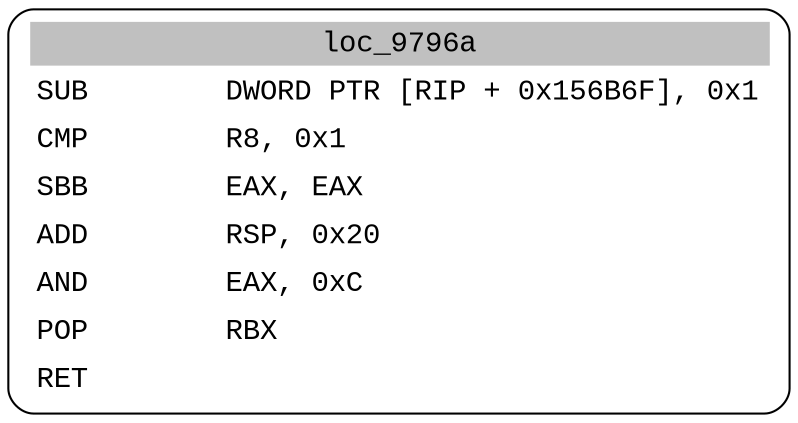 digraph asm_graph {
1941 [
shape="Mrecord" fontname="Courier New"label =<<table border="0" cellborder="0" cellpadding="3"><tr><td align="center" colspan="2" bgcolor="grey">loc_9796a</td></tr><tr><td align="left">SUB        DWORD PTR [RIP + 0x156B6F], 0x1</td></tr><tr><td align="left">CMP        R8, 0x1</td></tr><tr><td align="left">SBB        EAX, EAX</td></tr><tr><td align="left">ADD        RSP, 0x20</td></tr><tr><td align="left">AND        EAX, 0xC</td></tr><tr><td align="left">POP        RBX</td></tr><tr><td align="left">RET        </td></tr></table>> ];
}